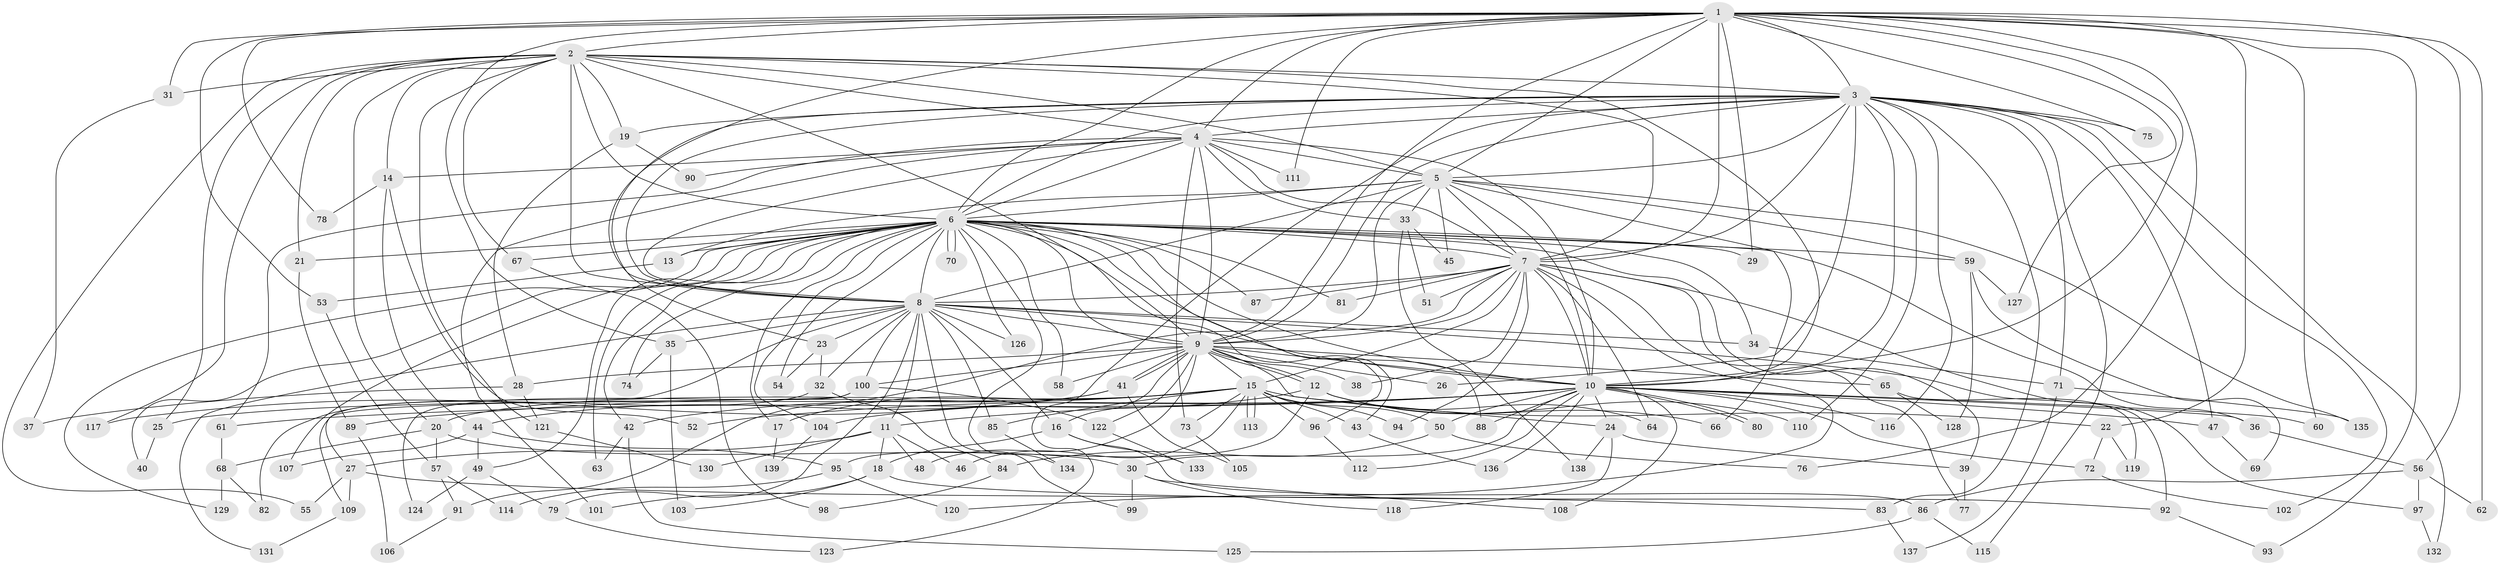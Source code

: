 // Generated by graph-tools (version 1.1) at 2025/43/03/09/25 04:43:42]
// undirected, 139 vertices, 303 edges
graph export_dot {
graph [start="1"]
  node [color=gray90,style=filled];
  1;
  2;
  3;
  4;
  5;
  6;
  7;
  8;
  9;
  10;
  11;
  12;
  13;
  14;
  15;
  16;
  17;
  18;
  19;
  20;
  21;
  22;
  23;
  24;
  25;
  26;
  27;
  28;
  29;
  30;
  31;
  32;
  33;
  34;
  35;
  36;
  37;
  38;
  39;
  40;
  41;
  42;
  43;
  44;
  45;
  46;
  47;
  48;
  49;
  50;
  51;
  52;
  53;
  54;
  55;
  56;
  57;
  58;
  59;
  60;
  61;
  62;
  63;
  64;
  65;
  66;
  67;
  68;
  69;
  70;
  71;
  72;
  73;
  74;
  75;
  76;
  77;
  78;
  79;
  80;
  81;
  82;
  83;
  84;
  85;
  86;
  87;
  88;
  89;
  90;
  91;
  92;
  93;
  94;
  95;
  96;
  97;
  98;
  99;
  100;
  101;
  102;
  103;
  104;
  105;
  106;
  107;
  108;
  109;
  110;
  111;
  112;
  113;
  114;
  115;
  116;
  117;
  118;
  119;
  120;
  121;
  122;
  123;
  124;
  125;
  126;
  127;
  128;
  129;
  130;
  131;
  132;
  133;
  134;
  135;
  136;
  137;
  138;
  139;
  1 -- 2;
  1 -- 3;
  1 -- 4;
  1 -- 5;
  1 -- 6;
  1 -- 7;
  1 -- 8;
  1 -- 9;
  1 -- 10;
  1 -- 22;
  1 -- 29;
  1 -- 31;
  1 -- 35;
  1 -- 53;
  1 -- 56;
  1 -- 60;
  1 -- 62;
  1 -- 75;
  1 -- 76;
  1 -- 78;
  1 -- 93;
  1 -- 111;
  1 -- 127;
  2 -- 3;
  2 -- 4;
  2 -- 5;
  2 -- 6;
  2 -- 7;
  2 -- 8;
  2 -- 9;
  2 -- 10;
  2 -- 14;
  2 -- 19;
  2 -- 20;
  2 -- 21;
  2 -- 25;
  2 -- 31;
  2 -- 55;
  2 -- 67;
  2 -- 117;
  2 -- 121;
  3 -- 4;
  3 -- 5;
  3 -- 6;
  3 -- 7;
  3 -- 8;
  3 -- 9;
  3 -- 10;
  3 -- 19;
  3 -- 23;
  3 -- 26;
  3 -- 47;
  3 -- 71;
  3 -- 75;
  3 -- 83;
  3 -- 102;
  3 -- 110;
  3 -- 115;
  3 -- 116;
  3 -- 123;
  3 -- 132;
  4 -- 5;
  4 -- 6;
  4 -- 7;
  4 -- 8;
  4 -- 9;
  4 -- 10;
  4 -- 14;
  4 -- 33;
  4 -- 61;
  4 -- 73;
  4 -- 90;
  4 -- 101;
  4 -- 111;
  5 -- 6;
  5 -- 7;
  5 -- 8;
  5 -- 9;
  5 -- 10;
  5 -- 13;
  5 -- 33;
  5 -- 45;
  5 -- 59;
  5 -- 66;
  5 -- 135;
  6 -- 7;
  6 -- 8;
  6 -- 9;
  6 -- 10;
  6 -- 13;
  6 -- 17;
  6 -- 21;
  6 -- 29;
  6 -- 34;
  6 -- 36;
  6 -- 39;
  6 -- 40;
  6 -- 42;
  6 -- 43;
  6 -- 49;
  6 -- 54;
  6 -- 58;
  6 -- 59;
  6 -- 63;
  6 -- 67;
  6 -- 70;
  6 -- 70;
  6 -- 74;
  6 -- 81;
  6 -- 87;
  6 -- 88;
  6 -- 96;
  6 -- 104;
  6 -- 107;
  6 -- 126;
  6 -- 129;
  6 -- 134;
  7 -- 8;
  7 -- 9;
  7 -- 10;
  7 -- 15;
  7 -- 38;
  7 -- 51;
  7 -- 64;
  7 -- 65;
  7 -- 77;
  7 -- 81;
  7 -- 87;
  7 -- 91;
  7 -- 94;
  7 -- 97;
  7 -- 120;
  8 -- 9;
  8 -- 10;
  8 -- 11;
  8 -- 16;
  8 -- 23;
  8 -- 27;
  8 -- 32;
  8 -- 34;
  8 -- 35;
  8 -- 79;
  8 -- 85;
  8 -- 92;
  8 -- 99;
  8 -- 100;
  8 -- 126;
  8 -- 131;
  9 -- 10;
  9 -- 12;
  9 -- 12;
  9 -- 15;
  9 -- 16;
  9 -- 24;
  9 -- 26;
  9 -- 28;
  9 -- 38;
  9 -- 41;
  9 -- 41;
  9 -- 48;
  9 -- 58;
  9 -- 65;
  9 -- 100;
  9 -- 122;
  10 -- 11;
  10 -- 24;
  10 -- 30;
  10 -- 36;
  10 -- 47;
  10 -- 50;
  10 -- 52;
  10 -- 60;
  10 -- 61;
  10 -- 72;
  10 -- 80;
  10 -- 80;
  10 -- 88;
  10 -- 89;
  10 -- 108;
  10 -- 112;
  10 -- 116;
  10 -- 136;
  11 -- 18;
  11 -- 27;
  11 -- 46;
  11 -- 48;
  11 -- 130;
  12 -- 64;
  12 -- 66;
  12 -- 95;
  12 -- 104;
  12 -- 110;
  13 -- 53;
  14 -- 44;
  14 -- 52;
  14 -- 78;
  15 -- 17;
  15 -- 20;
  15 -- 22;
  15 -- 25;
  15 -- 42;
  15 -- 43;
  15 -- 46;
  15 -- 50;
  15 -- 73;
  15 -- 85;
  15 -- 94;
  15 -- 96;
  15 -- 113;
  15 -- 113;
  16 -- 18;
  16 -- 86;
  16 -- 133;
  17 -- 139;
  18 -- 92;
  18 -- 101;
  18 -- 103;
  19 -- 28;
  19 -- 90;
  20 -- 30;
  20 -- 57;
  20 -- 68;
  21 -- 89;
  22 -- 72;
  22 -- 119;
  23 -- 32;
  23 -- 54;
  24 -- 39;
  24 -- 118;
  24 -- 138;
  25 -- 40;
  27 -- 55;
  27 -- 83;
  27 -- 109;
  28 -- 37;
  28 -- 121;
  30 -- 99;
  30 -- 108;
  30 -- 118;
  31 -- 37;
  32 -- 82;
  32 -- 84;
  33 -- 45;
  33 -- 51;
  33 -- 138;
  34 -- 71;
  35 -- 74;
  35 -- 103;
  36 -- 56;
  39 -- 77;
  41 -- 44;
  41 -- 105;
  41 -- 117;
  42 -- 63;
  42 -- 125;
  43 -- 136;
  44 -- 49;
  44 -- 95;
  44 -- 107;
  47 -- 69;
  49 -- 79;
  49 -- 124;
  50 -- 76;
  50 -- 84;
  53 -- 57;
  56 -- 62;
  56 -- 86;
  56 -- 97;
  57 -- 91;
  57 -- 114;
  59 -- 69;
  59 -- 127;
  59 -- 128;
  61 -- 68;
  65 -- 119;
  65 -- 128;
  67 -- 98;
  68 -- 82;
  68 -- 129;
  71 -- 135;
  71 -- 137;
  72 -- 102;
  73 -- 105;
  79 -- 123;
  83 -- 137;
  84 -- 98;
  85 -- 134;
  86 -- 115;
  86 -- 125;
  89 -- 106;
  91 -- 106;
  92 -- 93;
  95 -- 114;
  95 -- 120;
  96 -- 112;
  97 -- 132;
  100 -- 109;
  100 -- 122;
  100 -- 124;
  104 -- 139;
  109 -- 131;
  121 -- 130;
  122 -- 133;
}
